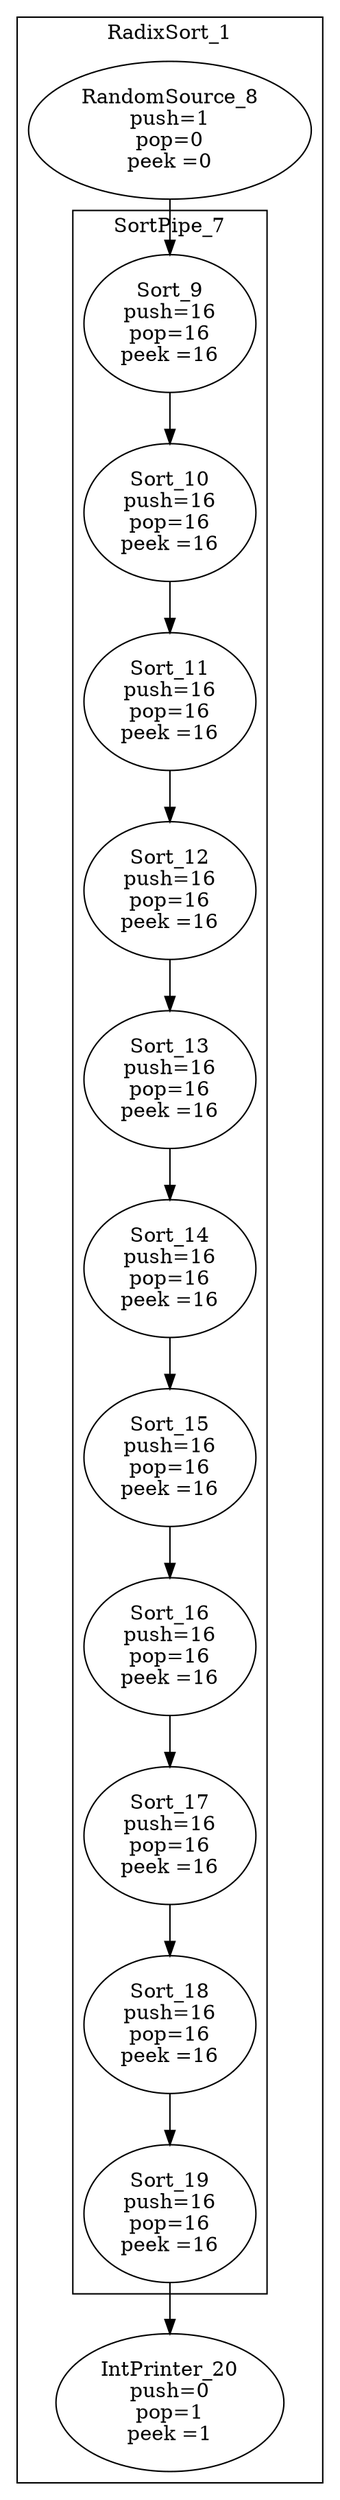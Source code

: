 digraph streamit {
subgraph cluster_node1 {
 label="RadixSort_1";
node2 [ label="RandomSource_8\npush=1\npop=0\npeek =0" ]
subgraph cluster_node3 {
 label="SortPipe_7";
node4 [ label="Sort_9\npush=16\npop=16\npeek =16" ]
node5 [ label="Sort_10\npush=16\npop=16\npeek =16" ]
node4 -> node5
node6 [ label="Sort_11\npush=16\npop=16\npeek =16" ]
node5 -> node6
node7 [ label="Sort_12\npush=16\npop=16\npeek =16" ]
node6 -> node7
node8 [ label="Sort_13\npush=16\npop=16\npeek =16" ]
node7 -> node8
node9 [ label="Sort_14\npush=16\npop=16\npeek =16" ]
node8 -> node9
node10 [ label="Sort_15\npush=16\npop=16\npeek =16" ]
node9 -> node10
node11 [ label="Sort_16\npush=16\npop=16\npeek =16" ]
node10 -> node11
node12 [ label="Sort_17\npush=16\npop=16\npeek =16" ]
node11 -> node12
node13 [ label="Sort_18\npush=16\npop=16\npeek =16" ]
node12 -> node13
node14 [ label="Sort_19\npush=16\npop=16\npeek =16" ]
node13 -> node14
}
node2 -> node4
node15 [ label="IntPrinter_20\npush=0\npop=1\npeek =1" ]
node14 -> node15
}
}
